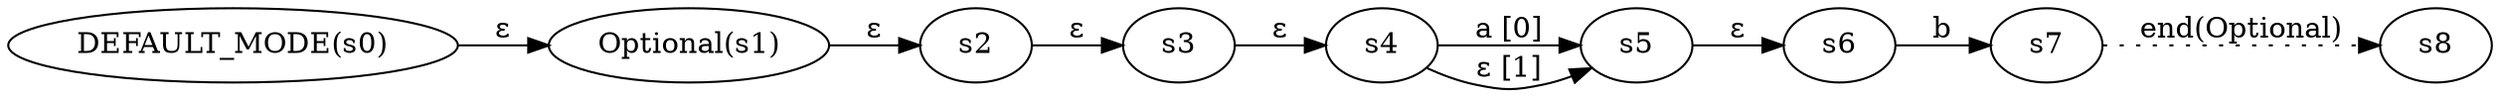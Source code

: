 digraph ATN {
  rankdir=LR;

  "DEFAULT_MODE(s0)" -> "Optional(s1)" [label=ε]
  "Optional(s1)" -> s2 [label=ε]
  s2 -> s3 [label=ε]
  s3 -> s4 [label=ε]
  s4 -> s5 [label="a [0]"]
  s5 -> s6 [label=ε]
  s6 -> s7 [label=b]
  s7 -> s8 [label="end(Optional)", style=dotted]
  s4 -> s5 [label="ε [1]"]
}